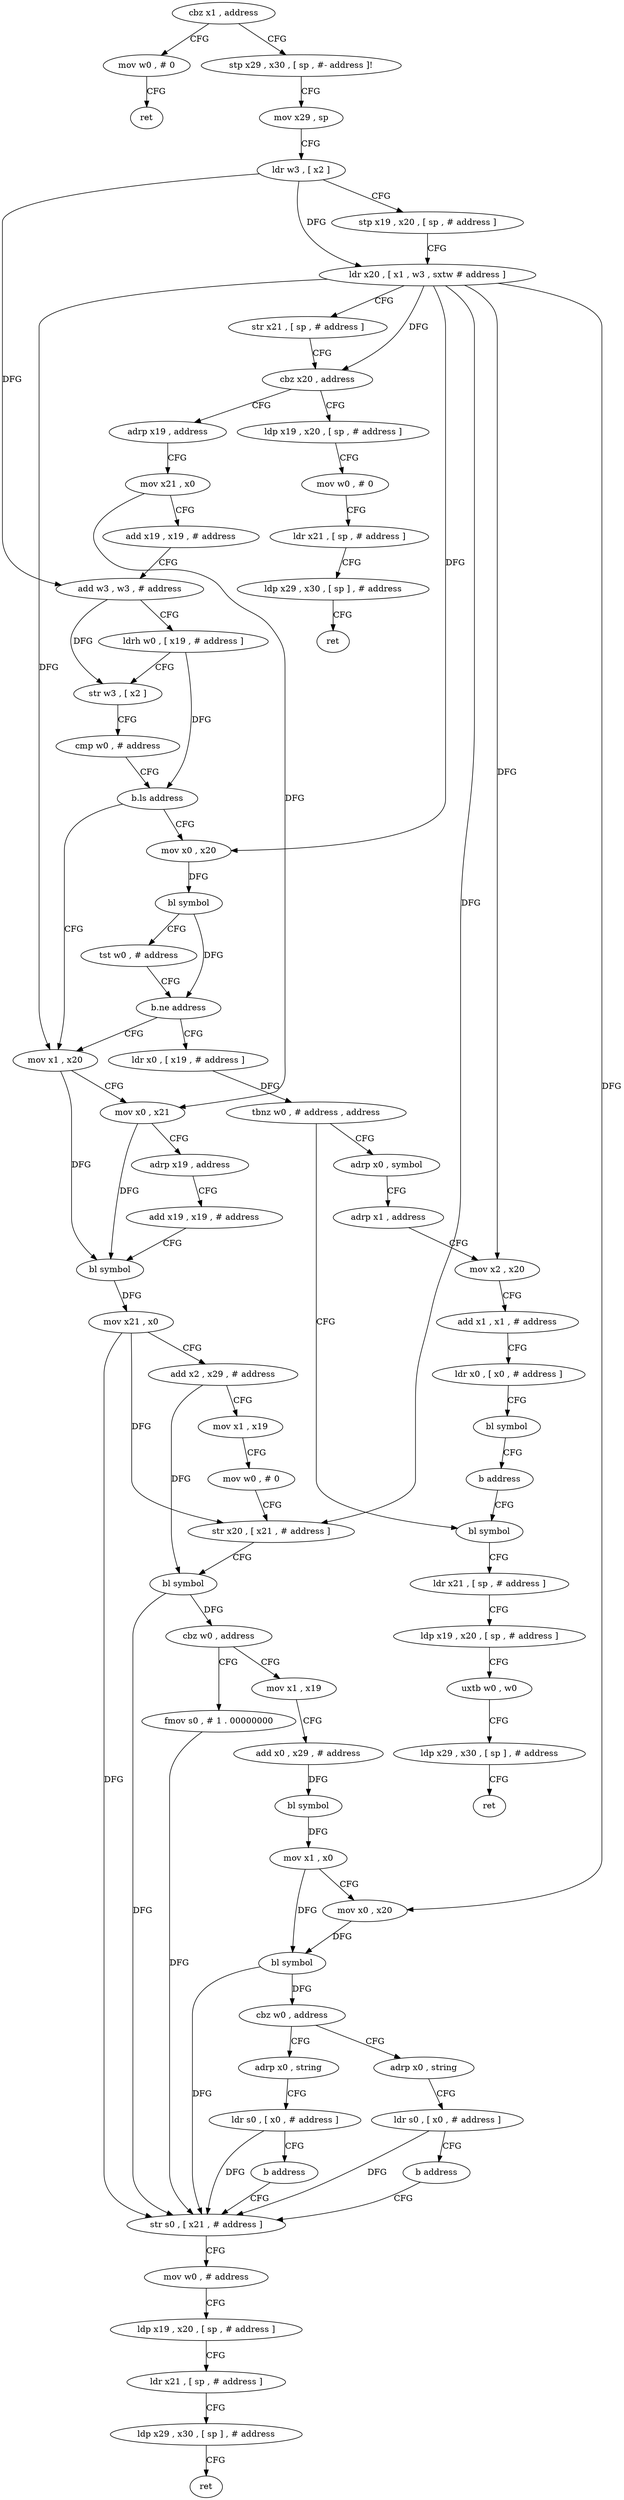 digraph "func" {
"4260168" [label = "cbz x1 , address" ]
"4260360" [label = "mov w0 , # 0" ]
"4260172" [label = "stp x29 , x30 , [ sp , #- address ]!" ]
"4260364" [label = "ret" ]
"4260176" [label = "mov x29 , sp" ]
"4260180" [label = "ldr w3 , [ x2 ]" ]
"4260184" [label = "stp x19 , x20 , [ sp , # address ]" ]
"4260188" [label = "ldr x20 , [ x1 , w3 , sxtw # address ]" ]
"4260192" [label = "str x21 , [ sp , # address ]" ]
"4260196" [label = "cbz x20 , address" ]
"4260368" [label = "ldp x19 , x20 , [ sp , # address ]" ]
"4260200" [label = "adrp x19 , address" ]
"4260372" [label = "mov w0 , # 0" ]
"4260376" [label = "ldr x21 , [ sp , # address ]" ]
"4260380" [label = "ldp x29 , x30 , [ sp ] , # address" ]
"4260384" [label = "ret" ]
"4260204" [label = "mov x21 , x0" ]
"4260208" [label = "add x19 , x19 , # address" ]
"4260212" [label = "add w3 , w3 , # address" ]
"4260216" [label = "ldrh w0 , [ x19 , # address ]" ]
"4260220" [label = "str w3 , [ x2 ]" ]
"4260224" [label = "cmp w0 , # address" ]
"4260228" [label = "b.ls address" ]
"4260280" [label = "mov x1 , x20" ]
"4260232" [label = "mov x0 , x20" ]
"4260284" [label = "mov x0 , x21" ]
"4260288" [label = "adrp x19 , address" ]
"4260292" [label = "add x19 , x19 , # address" ]
"4260296" [label = "bl symbol" ]
"4260300" [label = "mov x21 , x0" ]
"4260304" [label = "add x2 , x29 , # address" ]
"4260308" [label = "mov x1 , x19" ]
"4260312" [label = "mov w0 , # 0" ]
"4260316" [label = "str x20 , [ x21 , # address ]" ]
"4260320" [label = "bl symbol" ]
"4260324" [label = "cbz w0 , address" ]
"4260392" [label = "mov x1 , x19" ]
"4260328" [label = "fmov s0 , # 1 . 00000000" ]
"4260236" [label = "bl symbol" ]
"4260240" [label = "tst w0 , # address" ]
"4260244" [label = "b.ne address" ]
"4260248" [label = "ldr x0 , [ x19 , # address ]" ]
"4260396" [label = "add x0 , x29 , # address" ]
"4260400" [label = "bl symbol" ]
"4260404" [label = "mov x1 , x0" ]
"4260408" [label = "mov x0 , x20" ]
"4260412" [label = "bl symbol" ]
"4260416" [label = "cbz w0 , address" ]
"4260464" [label = "adrp x0 , string" ]
"4260420" [label = "adrp x0 , string" ]
"4260332" [label = "str s0 , [ x21 , # address ]" ]
"4260252" [label = "tbnz w0 , # address , address" ]
"4260432" [label = "adrp x0 , symbol" ]
"4260256" [label = "bl symbol" ]
"4260468" [label = "ldr s0 , [ x0 , # address ]" ]
"4260472" [label = "b address" ]
"4260424" [label = "ldr s0 , [ x0 , # address ]" ]
"4260428" [label = "b address" ]
"4260436" [label = "adrp x1 , address" ]
"4260440" [label = "mov x2 , x20" ]
"4260444" [label = "add x1 , x1 , # address" ]
"4260448" [label = "ldr x0 , [ x0 , # address ]" ]
"4260452" [label = "bl symbol" ]
"4260456" [label = "b address" ]
"4260260" [label = "ldr x21 , [ sp , # address ]" ]
"4260264" [label = "ldp x19 , x20 , [ sp , # address ]" ]
"4260268" [label = "uxtb w0 , w0" ]
"4260272" [label = "ldp x29 , x30 , [ sp ] , # address" ]
"4260276" [label = "ret" ]
"4260336" [label = "mov w0 , # address" ]
"4260340" [label = "ldp x19 , x20 , [ sp , # address ]" ]
"4260344" [label = "ldr x21 , [ sp , # address ]" ]
"4260348" [label = "ldp x29 , x30 , [ sp ] , # address" ]
"4260352" [label = "ret" ]
"4260168" -> "4260360" [ label = "CFG" ]
"4260168" -> "4260172" [ label = "CFG" ]
"4260360" -> "4260364" [ label = "CFG" ]
"4260172" -> "4260176" [ label = "CFG" ]
"4260176" -> "4260180" [ label = "CFG" ]
"4260180" -> "4260184" [ label = "CFG" ]
"4260180" -> "4260188" [ label = "DFG" ]
"4260180" -> "4260212" [ label = "DFG" ]
"4260184" -> "4260188" [ label = "CFG" ]
"4260188" -> "4260192" [ label = "CFG" ]
"4260188" -> "4260196" [ label = "DFG" ]
"4260188" -> "4260280" [ label = "DFG" ]
"4260188" -> "4260316" [ label = "DFG" ]
"4260188" -> "4260232" [ label = "DFG" ]
"4260188" -> "4260408" [ label = "DFG" ]
"4260188" -> "4260440" [ label = "DFG" ]
"4260192" -> "4260196" [ label = "CFG" ]
"4260196" -> "4260368" [ label = "CFG" ]
"4260196" -> "4260200" [ label = "CFG" ]
"4260368" -> "4260372" [ label = "CFG" ]
"4260200" -> "4260204" [ label = "CFG" ]
"4260372" -> "4260376" [ label = "CFG" ]
"4260376" -> "4260380" [ label = "CFG" ]
"4260380" -> "4260384" [ label = "CFG" ]
"4260204" -> "4260208" [ label = "CFG" ]
"4260204" -> "4260284" [ label = "DFG" ]
"4260208" -> "4260212" [ label = "CFG" ]
"4260212" -> "4260216" [ label = "CFG" ]
"4260212" -> "4260220" [ label = "DFG" ]
"4260216" -> "4260220" [ label = "CFG" ]
"4260216" -> "4260228" [ label = "DFG" ]
"4260220" -> "4260224" [ label = "CFG" ]
"4260224" -> "4260228" [ label = "CFG" ]
"4260228" -> "4260280" [ label = "CFG" ]
"4260228" -> "4260232" [ label = "CFG" ]
"4260280" -> "4260284" [ label = "CFG" ]
"4260280" -> "4260296" [ label = "DFG" ]
"4260232" -> "4260236" [ label = "DFG" ]
"4260284" -> "4260288" [ label = "CFG" ]
"4260284" -> "4260296" [ label = "DFG" ]
"4260288" -> "4260292" [ label = "CFG" ]
"4260292" -> "4260296" [ label = "CFG" ]
"4260296" -> "4260300" [ label = "DFG" ]
"4260300" -> "4260304" [ label = "CFG" ]
"4260300" -> "4260316" [ label = "DFG" ]
"4260300" -> "4260332" [ label = "DFG" ]
"4260304" -> "4260308" [ label = "CFG" ]
"4260304" -> "4260320" [ label = "DFG" ]
"4260308" -> "4260312" [ label = "CFG" ]
"4260312" -> "4260316" [ label = "CFG" ]
"4260316" -> "4260320" [ label = "CFG" ]
"4260320" -> "4260324" [ label = "DFG" ]
"4260320" -> "4260332" [ label = "DFG" ]
"4260324" -> "4260392" [ label = "CFG" ]
"4260324" -> "4260328" [ label = "CFG" ]
"4260392" -> "4260396" [ label = "CFG" ]
"4260328" -> "4260332" [ label = "DFG" ]
"4260236" -> "4260240" [ label = "CFG" ]
"4260236" -> "4260244" [ label = "DFG" ]
"4260240" -> "4260244" [ label = "CFG" ]
"4260244" -> "4260280" [ label = "CFG" ]
"4260244" -> "4260248" [ label = "CFG" ]
"4260248" -> "4260252" [ label = "DFG" ]
"4260396" -> "4260400" [ label = "DFG" ]
"4260400" -> "4260404" [ label = "DFG" ]
"4260404" -> "4260408" [ label = "CFG" ]
"4260404" -> "4260412" [ label = "DFG" ]
"4260408" -> "4260412" [ label = "DFG" ]
"4260412" -> "4260416" [ label = "DFG" ]
"4260412" -> "4260332" [ label = "DFG" ]
"4260416" -> "4260464" [ label = "CFG" ]
"4260416" -> "4260420" [ label = "CFG" ]
"4260464" -> "4260468" [ label = "CFG" ]
"4260420" -> "4260424" [ label = "CFG" ]
"4260332" -> "4260336" [ label = "CFG" ]
"4260252" -> "4260432" [ label = "CFG" ]
"4260252" -> "4260256" [ label = "CFG" ]
"4260432" -> "4260436" [ label = "CFG" ]
"4260256" -> "4260260" [ label = "CFG" ]
"4260468" -> "4260472" [ label = "CFG" ]
"4260468" -> "4260332" [ label = "DFG" ]
"4260472" -> "4260332" [ label = "CFG" ]
"4260424" -> "4260428" [ label = "CFG" ]
"4260424" -> "4260332" [ label = "DFG" ]
"4260428" -> "4260332" [ label = "CFG" ]
"4260436" -> "4260440" [ label = "CFG" ]
"4260440" -> "4260444" [ label = "CFG" ]
"4260444" -> "4260448" [ label = "CFG" ]
"4260448" -> "4260452" [ label = "CFG" ]
"4260452" -> "4260456" [ label = "CFG" ]
"4260456" -> "4260256" [ label = "CFG" ]
"4260260" -> "4260264" [ label = "CFG" ]
"4260264" -> "4260268" [ label = "CFG" ]
"4260268" -> "4260272" [ label = "CFG" ]
"4260272" -> "4260276" [ label = "CFG" ]
"4260336" -> "4260340" [ label = "CFG" ]
"4260340" -> "4260344" [ label = "CFG" ]
"4260344" -> "4260348" [ label = "CFG" ]
"4260348" -> "4260352" [ label = "CFG" ]
}
